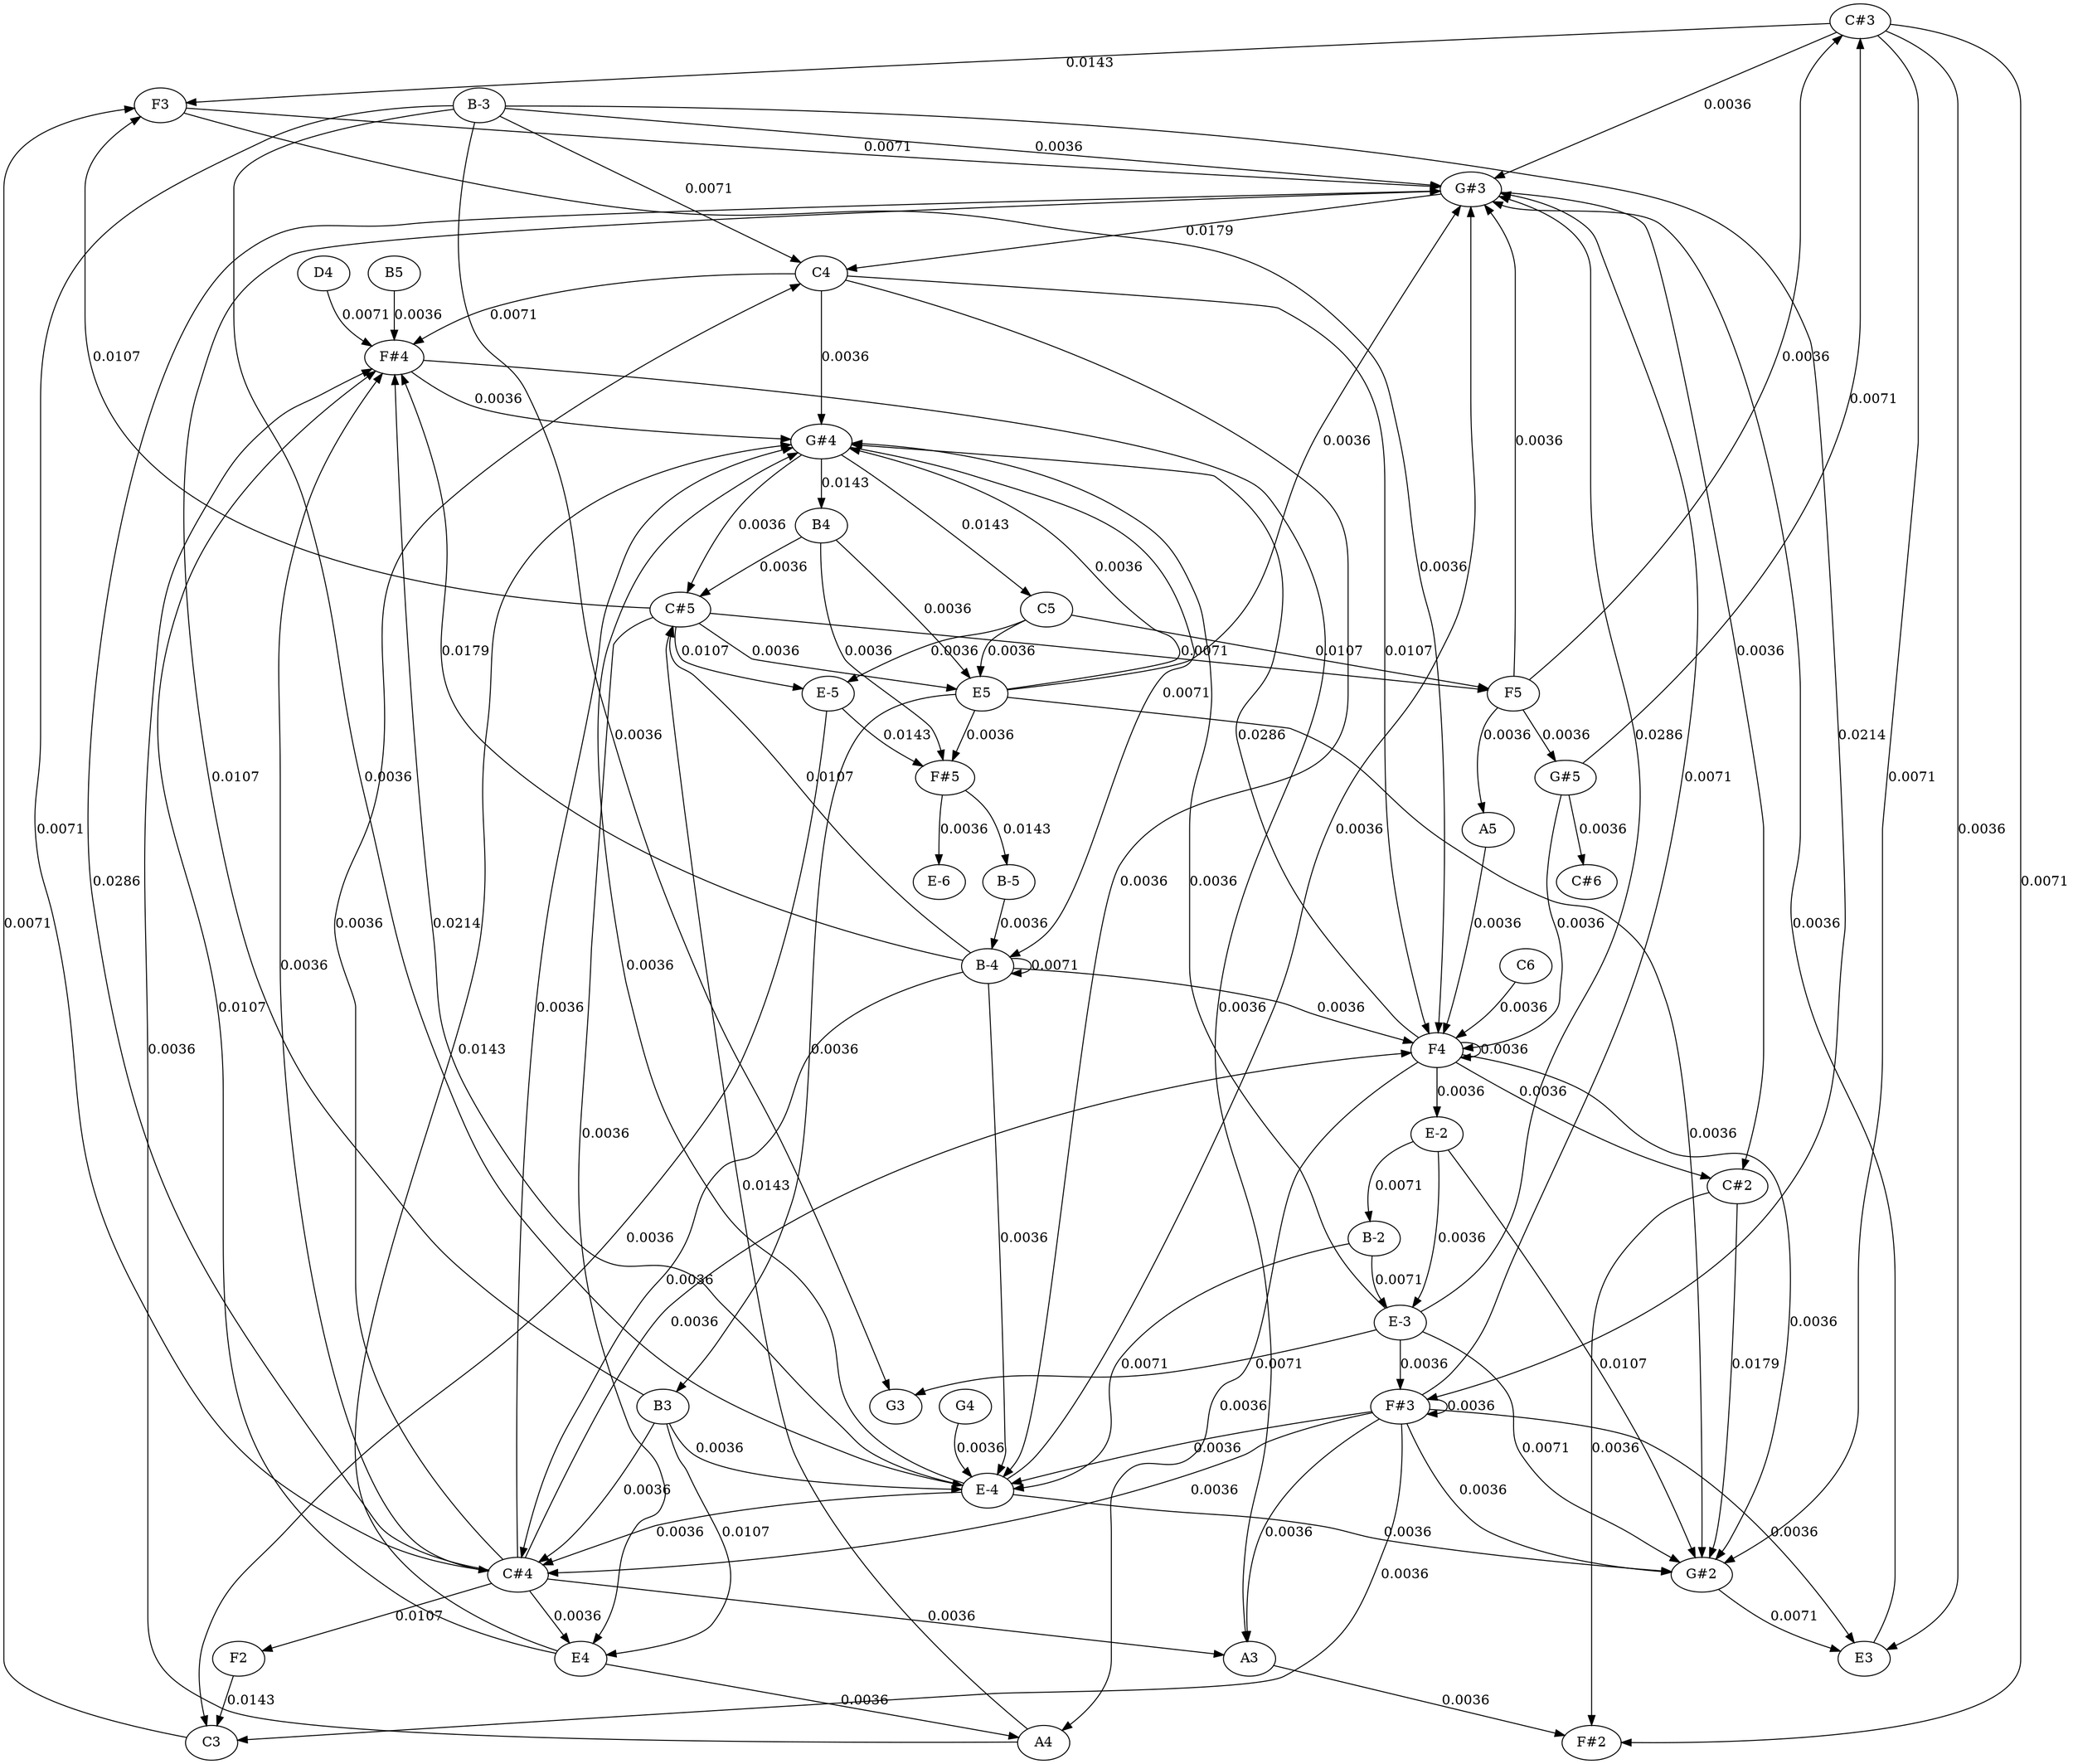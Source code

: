 strict graph {
	graph [bb="0,0,2201.5,2034"];
	node [label="\N"];
	edge [arrowtype=normal,
		dir=forward
	];
	A3	 [height="0.5",
		pos="1776,198",
		width="0.75"];
	"F#2"	 [height="0.5",
		pos="2046,108",
		width="0.75"];
	A3 -- "F#2"	 [label="0.0036",
		lp="1955.2,153",
		pos="e,2022.1,116.79 1800,189.19 1848.2,173.47 1957.1,137.97 2012.4,119.95"];
	A4	 [height="0.5",
		pos="101,108",
		width="0.75"];
	"C#5"	 [height="0.5",
		pos="506,1296",
		width="0.75187"];
	A4 -- "C#5"	 [label="0.0143",
		lp="192.25,693",
		pos="e,479.4,1292.4 89.215,124.26 77.416,141.1 61,169.48 61,197 61,424 61,424 61,424 61,523.73 115.36,536.47 150,630 151.59,634.3 342.62\
,1256.9 346,1260 363.72,1276.3 427.89,1286.3 469.38,1291.3"];
	"F#4"	 [height="0.5",
		pos="902,1566",
		width="0.75"];
	A4 -- "F#4"	 [label="0.0036",
		lp="42.25,828",
		pos="e,874.87,1565.1 80.14,119.92 56.141,134.16 20,161.49 20,197 20,784 20,784 20,784 20,912.44 70.476,1240.1 137,1350 189.35,1436.5 \
231.75,1433.9 313,1494 336.19,1511.2 339.68,1520.7 367,1530 459.37,1561.3 759,1564.8 864.68,1565.1"];
	F5	 [height="0.5",
		pos="997,1206",
		width="0.75"];
	"C#5" -- F5	 [label="0.0071",
		lp="949.25,1251",
		pos="e,977.34,1218.5 530.14,1287.5 542.28,1284 557.29,1280.2 571,1278 706.43,1256.5 745.82,1292.6 879,1260 911.02,1252.2 945.11,1235.9\
 968.37,1223.4"];
	E4	 [height="0.5",
		pos="187,198",
		width="0.75"];
	"C#5" -- E4	 [label="0.0036",
		lp="257.25,738",
		pos="e,201.75,213.41 489.71,1281.4 483.06,1275.3 475.62,1267.8 470,1260 452.75,1236.2 238,813.42 238,784 238,784 238,784 238,287 238,\
261.96 222.35,237.66 208.39,220.96"];
	E5	 [height="0.5",
		pos="593,1206",
		width="0.75"];
	"C#5" -- E5	 [label="0.0036",
		lp="560.25,1251",
		pos="e,572.63,1217.9 514.44,1278.5 520.65,1267.3 529.85,1252.8 540.5,1242 547.4,1235 555.9,1228.6 564.04,1223.3"];
	F3	 [height="0.5",
		pos="1261,18",
		width="0.75"];
	"C#5" -- F3	 [label="0.0107",
		lp="519.25,648",
		pos="e,1234,19.129 505.62,1277.7 504.29,1216.3 500,1004.2 500,829 500,829 500,829 500,692 500,612.17 476,593.83 476,514 476,514 476,514\
 476,107 476,30.754 1068.4,20.57 1224,19.21"];
	"E-5"	 [height="0.5",
		pos="689,1206",
		width="0.75"];
	"C#5" -- "E-5"	 [label="0.0107",
		lp="638.25,1251",
		pos="e,668,1217.8 528.01,1285.3 543.46,1278.4 564.58,1268.8 583,1260 608.77,1247.7 637.74,1233.2 658.88,1222.4"];
	"F#4" -- A3	 [label="0.0036",
		lp="1657.2,873",
		pos="e,1784.2,215.41 926.87,1558.5 940.93,1555.1 958.86,1550.9 975,1548 1036.1,1537 1529,1539.1 1529,1477 1529,1477 1529,1477 1529,1205\
 1529,1133.4 1507.3,1112.8 1527,1044 1550.3,962.43 1587.3,956.43 1628,882 1649.7,842.28 1803,559.28 1803,514 1803,514 1803,514 1803\
,287 1803,265.36 1795.4,241.99 1788.3,224.77"];
	"G#4"	 [height="0.5",
		pos="866,1476",
		width="0.75927"];
	"F#4" -- "G#4"	 [label="0.0036",
		lp="907.25,1521",
		pos="e,872.74,1493.5 895.23,1548.4 890,1535.7 882.66,1517.7 876.65,1503"];
	A5	 [height="0.5",
		pos="847,1062",
		width="0.75"];
	F5 -- A5	 [label="0.0036",
		lp="953.25,1161",
		pos="e,856.87,1078.8 974.81,1195.4 961.97,1189.2 945.95,1180.4 933.5,1170 904.56,1145.8 878.39,1110.7 862.6,1087.4"];
	"G#3"	 [height="0.5",
		pos="1437,1746",
		width="0.75927"];
	F5 -- "G#3"	 [label="0.0036",
		lp="1340.2,1476",
		pos="e,1415.4,1734.9 1018.5,1216.9 1072.3,1242.6 1213.3,1317.1 1287,1422 1321.6,1471.3 1317.3,1491.1 1337,1548 1361.5,1619 1340.6,1649.5\
 1385,1710 1390.7,1717.8 1398.7,1724.4 1406.8,1729.7"];
	"C#3"	 [height="0.5",
		pos="2010,1008",
		width="0.75187"];
	F5 -- "C#3"	 [label="0.0036",
		lp="1593.2,1116",
		pos="e,1982.7,1008.5 1024,1204.5 1124.6,1202.3 1473.3,1193.1 1517,1170 1553,1151 1542.1,1123.9 1573.5,1098 1614.1,1064.5 1628.5,1059 \
1679,1044 1782.1,1013.3 1910.4,1008.7 1972.6,1008.5"];
	"G#5"	 [height="0.5",
		pos="959,1116",
		width="0.75927"];
	F5 -- "G#5"	 [label="0.0036",
		lp="1003.2,1161",
		pos="e,967.21,1133.3 990.7,1188.2 986.68,1177.7 981.26,1164 976,1152 974.64,1148.9 973.16,1145.7 971.66,1142.5"];
	E4 -- A4	 [label="0.0036",
		lp="171.25,153",
		pos="e,115.22,123.55 172.8,182.47 159.11,168.46 138.2,147.07 122.47,130.97"];
	E4 -- "F#4"	 [label="0.0107",
		lp="110.25,873",
		pos="e,875.07,1564.5 165.25,208.97 139.19,222.57 99,249.62 99,287 99,424 99,424 99,424 99,483.35 87,497.65 87,557 87,829 87,829 87,829\
 87,987.75 230.72,1387 348,1494 373.55,1517.3 383.72,1520.6 417,1530 501.14,1553.9 766.8,1562 865.02,1564.3"];
	E4 -- "G#4"	 [label="0.0143",
		lp="171.25,828",
		pos="e,838.64,1474 172.54,213.46 157.77,229.83 137,258.01 137,287 137,469 137,469 137,469 137,658.6 149.76,1156.3 255,1314 286.05,1360.5\
 294.39,1376.3 343,1404 426.33,1451.5 723.03,1468.8 828.47,1473.5"];
	E5 -- "G#4"	 [label="0.0036",
		lp="489.25,1341",
		pos="e,838.74,1474.4 567.91,1213 538.1,1221.6 489.91,1240.8 470,1278 454.52,1306.9 464.09,1338.3 469.5,1350 485.05,1383.6 500.47,1386.3\
 533,1404 630.58,1457.2 764.47,1470.6 828.68,1473.9"];
	"G#2"	 [height="0.5",
		pos="1864,1926",
		width="0.75927"];
	E5 -- "G#2"	 [label="0.0036",
		lp="221.25,1566",
		pos="e,1836.5,1924.4 566.58,1211 542.5,1215.5 506.71,1224.7 480,1242 395.86,1296.6 13.841,1487 250,1620 610.42,1823 768.75,1702.3 1146\
,1872 1159.5,1878.1 1159.9,1885.5 1174,1890 1236.1,1910 1691.2,1921.3 1826.3,1924.2"];
	E5 -- "G#3"	 [label="0.0036",
		lp="1164.2,1476",
		pos="e,1414.6,1735.4 617.17,1214.1 628.09,1217.2 641.16,1220.9 653,1224 686.16,1232.7 696.47,1228.5 728,1242 741.61,1247.8 742.78,1253.4\
 756,1260 776.36,1270.2 783.4,1268.3 804,1278 1049.9,1394.2 1101.2,1451.3 1299,1638 1331.7,1668.8 1333.9,1683.3 1370,1710 1380.8\
,1718 1393.7,1725.2 1405.2,1730.9"];
	B3	 [height="0.5",
		pos="682,468",
		width="0.75"];
	E5 -- B3	 [label="0.0036",
		lp="694.25,828",
		pos="e,685.11,486.13 596.7,1188 614.67,1105 692,745.11 692,694 692,694 692,694 692,557 692,536.5 689.29,513.48 686.69,496.13"];
	"F#5"	 [height="0.5",
		pos="713,1116",
		width="0.75"];
	E5 -- "F#5"	 [label="0.0036",
		lp="676.25,1161",
		pos="e,693.21,1128.3 608.42,1191.1 620.99,1180 639.38,1164.4 656.5,1152 665.34,1145.6 675.36,1139.2 684.47,1133.6"];
	F4	 [height="0.5",
		pos="389,828",
		width="0.75"];
	F3 -- F4	 [label="0.0036",
		lp="408.25,423",
		pos="e,389,809.8 1233.7,19.264 1102.1,20.662 536.07,28.143 462,54 424.15,67.215 389,66.906 389,107 389,739 389,739 389,739 389,759.37\
 389,782.39 389,799.78"];
	F3 -- "G#3"	 [label="0.0071",
		lp="2115.2,873",
		pos="e,1464.4,1744.4 1288.2,18.858 1434.5,18.444 2122,21.071 2122,107 2122,334 2122,334 2122,334 2122,488.7 2128.8,895.3 2046,1026 1988.8\
,1116.4 1906.8,1067.7 1841,1152 1812.9,1188 1810,1204.3 1810,1250 1810,1657 1810,1657 1810,1657 1810,1725.5 1569,1740.7 1474.4,1744.1"];
	C3	 [height="0.5",
		pos="1261,108",
		width="0.75"];
	"E-5" -- C3	 [label="0.0036",
		lp="624.25,648",
		pos="e,1233.8,109.65 665.5,1196.9 653.24,1191.3 639.32,1182.7 632,1170 599.97,1114.6 629.68,1090 628,1026 626.11,954 626.89,935.96 624\
,864 622.39,823.97 622.41,813.92 619,774 609.1,658.1 589,630.32 589,514 589,514 589,514 589,197 589,132.5 1082.1,113.93 1223.5,109.93"];
	"E-5" -- "F#5"	 [label="0.0143",
		lp="723.25,1161",
		pos="e,708.39,1133.9 693.63,1188 697.05,1175.5 701.77,1158.2 705.7,1143.8"];
	"G#4" -- "C#5"	 [label="0.0036",
		lp="626.25,1386",
		pos="e,507.28,1314.2 839.74,1470.4 791.91,1461.6 688.01,1439.7 606.5,1404 564.98,1385.8 546.9,1386.5 520,1350 514.48,1342.5 511.13,1333\
 509.11,1324.1"];
	"B-4"	 [height="0.5",
		pos="716,918",
		width="0.75"];
	"G#4" -- "B-4"	 [label="0.0071",
		lp="871.25,1206",
		pos="e,739.82,926.89 867.35,1457.9 868.83,1436.8 870.76,1399.7 869,1368 865.88,1311.7 865.33,1297.4 855,1242 848.93,1209.5 799.31,980.13\
 779,954 771.34,944.14 760.08,936.65 749.19,931.18"];
	B4	 [height="0.5",
		pos="681,1386",
		width="0.75"];
	"G#4" -- B4	 [label="0.0143",
		lp="799.25,1431",
		pos="e,700.67,1398.4 842.57,1466.3 825,1459.6 800.47,1449.8 779.5,1440 755.48,1428.7 729.04,1414.4 709.61,1403.5"];
	C5	 [height="0.5",
		pos="768,1296",
		width="0.75"];
	"G#4" -- C5	 [label="0.0143",
		lp="846.25,1386",
		pos="e,776.92,1313.2 857.13,1458.9 840.05,1427.9 802.46,1359.6 781.97,1322.4"];
	A5 -- F4	 [label="0.0036",
		lp="847.25,963",
		pos="e,415.92,829.81 843.43,1044.1 834.84,1003.8 813.35,904.99 808,900 752.79,848.51 518.09,833.97 426.15,830.21"];
	F4 -- A4	 [label="0.0036",
		lp="341.25,468",
		pos="e,126.23,114.97 370.69,814.39 350.85,799.08 322,771.26 322,739 322,739 322,739 322,467 322,379.04 341.15,349.26 303,270 286.64,236.01\
 215.83,158.9 194,144 176.45,132.02 154.25,123.46 135.95,117.81"];
	F4 -- "G#4"	 [label="0.0286",
		lp="238.25,1161",
		pos="e,838.45,1474.1 375.41,843.9 324.51,901.59 152.64,1114.3 246,1260 334.45,1398 409.01,1399.9 568,1440 659.78,1463.1 771.39,1471.1\
 828.45,1473.7"];
	F4 -- F4	 [label="0.0036",
		lp="453.25,828",
		pos="e,413.53,819.88 413.53,836.12 424.51,836.89 434,834.19 434,828 434,823.84 429.72,821.26 423.57,820.24"];
	"E-2"	 [height="0.5",
		pos="1464,738",
		width="0.75"];
	F4 -- "E-2"	 [label="0.0036",
		lp="1042.2,783",
		pos="e,1437.4,741.18 415.84,824.8 561.73,812.86 1258.9,755.79 1427.3,742"];
	"C#2"	 [height="0.5",
		pos="1304,2016",
		width="0.75187"];
	F4 -- "C#2"	 [label="0.0036",
		lp="19.25,1431",
		pos="e,1276.8,2014.6 363.14,833.65 299.41,846.47 133.63,888.36 46,990 -5.035,1049.2 1,1081.8 1,1160 1,1297 1,1297 1,1297 1,1356.1 0,1370.9\
 0,1430 0,1927 0,1927 0,1927 0,1992.3 1053.6,2011.3 1266.7,2014.5"];
	F4 -- "G#2"	 [label="0.0036",
		lp="71.25,1386",
		pos="e,1836.7,1925.2 370.55,841.57 341.1,861.62 281.62,902.03 231,936 147.68,991.91 43,960.66 43,1061 43,1252 43,1252 43,1252 43,1351.2\
 54,1375.8 54,1475 54,1837 54,1837 54,1837 54,1929.1 1567.9,1926.3 1826.6,1925.2"];
	"E-2" -- "G#2"	 [label="0.0107",
		lp="1906.2,1341",
		pos="e,1864.7,1908 1482.9,750.94 1545.9,791.78 1752.1,932.53 1867,1098 1881.7,1119.2 1883.3,1126.7 1888,1152 1895,1189.3 1870.9,1765.1\
 1865.2,1897.9"];
	"B-2"	 [height="0.5",
		pos="1411,648",
		width="0.75"];
	"E-2" -- "B-2"	 [label="0.0071",
		lp="1441.2,693",
		pos="e,1411.5,666.29 1444.4,725.27 1436.1,719.32 1427.1,711.35 1421.5,702 1416.9,694.33 1414.3,685.03 1412.8,676.37"];
	"E-3"	 [height="0.5",
		pos="1541,558",
		width="0.75"];
	"E-2" -- "E-3"	 [label="0.0036",
		lp="1508.2,648",
		pos="e,1527.3,573.62 1465.7,720 1468.4,698.29 1474.7,659.96 1488.5,630 1496.7,612.24 1509.7,594.55 1520.8,581.27"];
	"C#2" -- "F#2"	 [label="0.0036",
		lp="2182.2,1062",
		pos="e,2057.4,124.66 1331.2,2015.2 1479,2015.9 2180,2014.5 2180,1927 2180,1927 2180,1927 2180,1520 2180,1152.7 2151,1061.3 2151,694 2151\
,694 2151,694 2151,512 2151,427.47 2084,418.53 2084,334 2084,334 2084,334 2084,197 2084,174.11 2073,150.42 2062.9,133.39"];
	"C#2" -- "G#2"	 [label="0.0179",
		lp="1654.2,1971",
		pos="e,1837.5,1931.2 1330.3,2010.9 1421.1,1996.6 1722.2,1949.3 1827.3,1932.8"];
	E3	 [height="0.5",
		pos="2006,1836",
		width="0.75"];
	"G#2" -- E3	 [label="0.0071",
		lp="2002.2,1881",
		pos="e,1996.8,1853.4 1890,1920.3 1911.6,1915.5 1942.4,1906.2 1965,1890 1975.4,1882.5 1984.4,1871.7 1991.3,1861.8"];
	"B-2" -- "E-3"	 [label="0.0071",
		lp="1448.2,603",
		pos="e,1513.8,560.56 1412.6,629.57 1414.6,618.04 1419,603.37 1428.5,594 1448.5,574.3 1479.5,565.67 1503.8,561.89"];
	"E-4"	 [height="0.5",
		pos="1083,378",
		width="0.75"];
	"B-2" -- "E-4"	 [label="0.0071",
		lp="1350.2,513",
		pos="e,1108.7,384.04 1402.6,630.57 1378.6,585.84 1305,462.06 1203,414 1175.9,401.21 1143,392.03 1118.6,386.29"];
	"E-3" -- "G#4"	 [label="0.0036",
		lp="1397.2,1008",
		pos="e,893,1472.9 1539.6,576.19 1537.7,597.46 1533.7,634.67 1527,666 1518.3,706.84 1516.4,717.58 1500,756 1478.4,806.72 1464.4,815.07\
 1439,864 1386,966.18 1376.9,993.8 1328,1098 1275.5,1209.8 1298,1262.3 1211,1350 1124.6,1437.1 972.9,1463.9 903.08,1471.8"];
	"E-3" -- "G#2"	 [label="0.0071",
		lp="1951.2,1251",
		pos="e,1874.1,1909.2 1558.5,571.96 1612.5,613.13 1778.1,747.24 1855,900 1913.1,1015.5 1945,1345.7 1945,1475 1945,1702 1945,1702 1945,\
1702 1945,1778.1 1902.8,1860.5 1879.4,1900.4"];
	"F#3"	 [height="0.5",
		pos="1692,468",
		width="0.75"];
	"E-3" -- "F#3"	 [label="0.0036",
		lp="1650.2,513",
		pos="e,1672.3,480.51 1560.7,545.5 1587,530.21 1633.5,503.11 1663.5,485.61"];
	"E-3" -- "G#3"	 [label="0.0286",
		lp="1494.2,1161",
		pos="e,1448.4,1729.3 1546.8,575.89 1548.5,581.57 1550.2,587.99 1551,594 1555.5,625.8 1549,634.14 1545,666 1525,826.29 1518,866.11 1495\
,1026 1486.4,1085.6 1475,1099.8 1475,1160 1475,1657 1475,1657 1475,1657 1475,1679.9 1464,1703.6 1453.9,1720.6"];
	G3	 [height="0.5",
		pos="1522,468",
		width="0.75"];
	"E-3" -- G3	 [label="0.0071",
		lp="1522.2,513",
		pos="e,1509.9,484.51 1522,545.02 1514.5,539.11 1506.6,531.25 1502.5,522 1498.4,512.82 1500.7,502.5 1505,493.42"];
	"E-4" -- "F#4"	 [label="0.0214",
		lp="1162.2,963",
		pos="e,918,1551.4 1080,396.07 1076.6,417.2 1072,454.28 1075,486 1084.8,591.37 1100.5,615.8 1119,720 1130.3,783.89 1137.6,799.34 1143,\
864 1146.3,903.86 1142.7,914 1142.5,954 1142.5,956.5 1142.4,1131.5 1142,1134 1120.5,1278.7 1103.1,1319 1021,1440 993.09,1481.1 951.4\
,1521.4 925.5,1544.7"];
	"E-4" -- "G#4"	 [label="0.0036",
		lp="1028.2,918",
		pos="e,876.15,1459.1 1057.9,385.05 1040.8,390.26 1018.8,399.32 1004,414 985.64,432.21 980,441.14 980,467 980,739 980,739 980,739 980,\
797.27 1065.5,1207.6 1040,1260 1034.3,1271.7 1026.1,1268.8 1017,1278 961.15,1334.4 907.48,1411.7 881.78,1450.5"];
	"E-4" -- "G#2"	 [label="0.0036",
		lp="893.25,1161",
		pos="e,1836.7,1923.9 1055.8,378.86 1000.6,380.15 881,391.64 881,467 881,964 881,964 881,964 881,1047.6 875.17,1068.4 873.5,1152 873.34\
,1160 870.2,1162.7 873.5,1170 878.5,1181 886.6,1178.4 894,1188 915.85,1216.3 907.25,1232.4 930,1260 1021.7,1371.3 1120.8,1329.9 \
1187,1458 1257.8,1595 1105,1735.5 1245,1800 1450.6,1894.7 1727.2,1918 1826.6,1923.4"];
	"E-4" -- "G#3"	 [label="0.0036",
		lp="1420.2,1062",
		pos="e,1425.6,1729.3 1108.1,385.13 1124.7,390.34 1146,399.37 1160,414 1207.8,463.84 1378.2,922.57 1393,990 1404.9,1044.3 1399,1059.4 \
1399,1115 1399,1657 1399,1657 1399,1657 1399,1679.9 1410,1703.6 1420.1,1720.6"];
	"C#4"	 [height="0.5",
		pos="1261,288",
		width="0.75187"];
	"E-4" -- "C#4"	 [label="0.0036",
		lp="1209.2,333",
		pos="e,1239.7,299.38 1104.2,366.4 1125.7,355.67 1159.9,338.63 1189.5,324 1202.9,317.37 1217.8,310.08 1230.5,303.88"];
	"F#3" -- A3	 [label="0.0036",
		lp="1758.2,333",
		pos="e,1771,215.72 1697.8,450.3 1699.8,444.52 1702,437.99 1704,432 1728.3,357.44 1755.1,268.79 1768.1,225.48"];
	"F#3" -- "G#2"	 [label="0.0036",
		lp="2123.2,1206",
		pos="e,1891.4,1925.2 1719.1,468.95 1753.5,470.12 1813.2,476.39 1855,504 1936.7,557.98 2079.4,770.68 2109,864 2153.2,1003.2 2067,1373.9\
 2067,1520 2067,1837 2067,1837 2067,1837 2067,1908.4 1960,1922.5 1901.4,1924.9"];
	"F#3" -- "E-4"	 [label="0.0036",
		lp="1462.2,423",
		pos="e,1109.1,382.77 1665.8,463.22 1569,449.23 1230.9,400.37 1119.2,384.23"];
	"F#3" -- "F#3"	 [label="0.0036",
		lp="1756.2,468",
		pos="e,1716.5,459.88 1716.5,476.12 1727.5,476.89 1737,474.19 1737,468 1737,463.84 1732.7,461.26 1726.6,460.24"];
	"F#3" -- "G#3"	 [label="0.0071",
		lp="1685.2,1116",
		pos="e,1464.4,1743.7 1694.2,486.29 1701.1,541.32 1722.2,717.45 1729,864 1732.9,946.94 1698.1,963.19 1679,1044 1639,1213.2 1615,1256.1\
 1615,1430 1615,1657 1615,1657 1615,1657 1615,1719.1 1526.9,1737.4 1474.7,1742.8"];
	"F#3" -- "C#4"	 [label="0.0036",
		lp="1657.2,378",
		pos="e,1288.1,288.93 1679.7,451.76 1668.4,437.56 1651.4,415.69 1637.5,396 1615.6,364.87 1623.4,343.96 1591,324 1542.7,294.3 1373.7,289.58\
 1298.1,288.98"];
	"F#3" -- C3	 [label="0.0036",
		lp="1677.2,288",
		pos="e,1287.6,112.14 1691.2,449.78 1688.2,406.29 1674,291.42 1607,234 1514,154.34 1366.2,123.88 1297.9,113.62"];
	"F#3" -- E3	 [label="0.0036",
		lp="1986.2,1161",
		pos="e,1999,1818.5 1719,469.72 1749.4,471.79 1799,479.09 1833,504 1848.1,515.09 1848.4,522.46 1855,540 1876.3,596.51 1983,1238 1983,1295\
 1983,1747 1983,1747 1983,1747 1983,1768.4 1989.4,1791.8 1995.5,1809.1"];
	"G#3" -- "C#2"	 [label="0.0036",
		lp="1393.2,1881",
		pos="e,1312.1,1998.6 1428.8,1763.5 1406.3,1808.8 1343.5,1935.3 1316.6,1989.7"];
	C4	 [height="0.5",
		pos="1097,1656",
		width="0.75"];
	"G#3" -- C4	 [label="0.0179",
		lp="1290.2,1701",
		pos="e,1122.1,1663.4 1410.8,1740.7 1377.7,1735.1 1319.3,1724.1 1270.5,1710 1248.4,1703.6 1243.9,1699.1 1222,1692 1191.9,1682.2 1157.1\
,1672.6 1131.9,1666"];
	"C#4" -- A3	 [label="0.0036",
		lp="1584.2,243",
		pos="e,1750.1,203.43 1286.9,282.58 1371.8,268.07 1642,221.89 1740,205.14"];
	"C#4" -- "F#4"	 [label="0.0036",
		lp="1244.2,918",
		pos="e,923.06,1554.7 1266.8,305.64 1272.4,323.17 1280,351.68 1280,377 1280,514 1280,514 1280,514 1280,681.12 1173,1181.4 1118,1314 1072.9\
,1422.7 1061.6,1462.8 965,1530 954.67,1537.2 942.74,1544.1 932.05,1549.9"];
	"C#4" -- E4	 [label="0.0036",
		lp="840.25,243",
		pos="e,214.04,201.22 1234.2,284.8 1088.6,272.87 393.4,215.91 224.19,202.05"];
	"C#4" -- "G#4"	 [label="0.0036",
		lp="1120.2,873",
		pos="e,883.28,1462 1254.3,305.52 1231.5,362.2 1156.6,554.43 1119,720 1104.7,782.93 1104.6,799.61 1100.5,864 1092.8,983.76 1124.3,1015.9\
 1103,1134 1092.4,1192.8 1084.8,1207.6 1056,1260 1006.2,1350.5 983.61,1368.6 909,1440 903.46,1445.3 897.19,1450.7 891.2,1455.6"];
	"C#4" -- F4	 [label="0.0036",
		lp="546.25,558",
		pos="e,395.82,810.58 1233.7,289.45 1129.8,291.33 761.98,299.65 716,324 563.73,404.62 566.98,482.46 478,630 459.49,660.69 419.06,755.23\
 399.72,801.27"];
	"C#4" -- "G#3"	 [label="0.0286",
		lp="1466.2,1008",
		pos="e,1437,1727.8 1281.1,300.37 1312,319.24 1370,360.34 1391,414 1426,503.66 1378.9,533.82 1375,630 1374.4,645.99 1372.5,650.2 1375,\
666 1389.4,757.36 1424.6,772.64 1439,864 1459.5,993.95 1437,1028.4 1437,1160 1437,1657 1437,1657 1437,1657 1437,1677.4 1437,1700.4\
 1437,1717.8"];
	"C#4" -- C4	 [label="0.0036",
		lp="1381.2,963",
		pos="e,1105.4,1638.6 1274.7,303.91 1279.7,309.85 1285,316.95 1289,324 1299.5,342.56 1351.3,483.03 1355,504 1356.4,511.88 1357.5,514.39\
 1355,522 1352,531.39 1345,530.61 1342,540 1324.8,593.28 1340.9,610.01 1342,666 1345.2,826.07 1374.6,867.1 1355,1026 1338.7,1158.7\
 1337.5,1199.8 1268,1314 1224.8,1384.9 1185.5,1383.4 1149,1458 1116.6,1524.3 1136.5,1550.1 1113,1620 1112,1623 1110.8,1626.1 1109.5\
,1629.1"];
	F2	 [height="0.5",
		pos="1261,198",
		width="0.75"];
	"C#4" -- F2	 [label="0.0107",
		lp="1280.2,243",
		pos="e,1261,216.05 1261,269.61 1261,257.24 1261,240.37 1261,226.22"];
	"B-3"	 [height="0.5",
		pos="1642,1836",
		width="0.75"];
	"B-3" -- "E-4"	 [label="0.0036",
		lp="1117.2,1116",
		pos="e,1076.7,395.86 1615.4,1832.5 1546.8,1824.5 1364.7,1792.5 1299,1674 1251.8,1588.8 1289,1551.6 1262,1458 1196.6,1231.2 1067,1200 \
1067,964 1067,964 1067,964 1067,827 1067,659.44 1067.8,617.53 1071,450 1071.3,434 1069.4,429.79 1072,414 1072.5,411.27 1073.1,408.45\
 1073.8,405.66"];
	"B-3" -- "F#3"	 [label="0.0214",
		lp="1865.2,1161",
		pos="e,1718.3,472.43 1669.1,1834.7 1699.3,1832.9 1748.1,1825.9 1780,1800 1849,1744 1848,1700.9 1848,1612 1848,1612 1848,1612 1848,1205\
 1848,1189.4 1846.2,1185.6 1845.5,1170 1841.2,1078.5 1841,1055.6 1841,964 1841,964 1841,964 1841,557 1841,504.85 1772.5,482.96 1728.4\
,474.27"];
	"B-3" -- "G#3"	 [label="0.0036",
		lp="1577.2,1791",
		pos="e,1459.3,1756.6 1619.7,1825.4 1583.2,1809.7 1510.6,1778.6 1468.7,1760.6"];
	"B-3" -- G3	 [label="0.0036",
		lp="1781.2,1161",
		pos="e,1547.7,473.61 1668.3,1831.6 1690.4,1827.6 1721.5,1818.8 1742,1800 1761.1,1782.5 1766,1772.9 1766,1747 1766,1747 1766,1747 1766\
,1250 1766,1211 1744.7,938.58 1739,900 1736.6,883.79 1736.7,879.36 1731,864 1702.5,787.39 1671.9,778.81 1644,702 1613.3,617.54 1659.8\
,573.68 1603,504 1591.6,490.03 1573.6,481.51 1557.5,476.38"];
	"B-3" -- "C#4"	 [label="0.0071",
		lp="1724.2,1062",
		pos="e,1285.3,296.71 1663.3,1824.9 1688.7,1811.2 1728,1784 1728,1747 1728,1747 1728,1747 1728,1205 1728,1054.7 1654.5,1029.9 1628,882\
 1598.4,716.63 1730.3,634.07 1624,504 1532.5,392.12 1366.4,324.99 1295.1,300.08"];
	"B-3" -- C4	 [label="0.0071",
		lp="1235.2,1746",
		pos="e,1110.7,1672 1615.1,1834.3 1542.5,1832 1344.4,1823.8 1284,1800 1215,1772.8 1149.9,1712.3 1117.8,1679.4"];
	C4 -- "F#4"	 [label="0.0071",
		lp="997.25,1611",
		pos="e,918.11,1580.7 1071.4,1650.1 1046.6,1644.7 1008.3,1634.8 977.5,1620 959.22,1611.2 940.54,1598.1 926.33,1587.2"];
	C4 -- "G#4"	 [label="0.0036",
		lp="1038.2,1566",
		pos="e,887.4,1487.3 1082.2,1640.5 1054.1,1613.3 990.31,1553.6 930,1512 919.52,1504.8 907.4,1497.8 896.55,1492"];
	C4 -- F4	 [label="0.0107",
		lp="286.25,1251",
		pos="e,407.71,841.03 1070.5,1651.9 1024.7,1646.4 927.49,1634.2 846,1620 621.09,1580.8 497.26,1666.8 348,1494 276,1410.7 284.87,1368.6\
 266.5,1260 253.18,1181.3 399.83,1012.7 422,936 430.9,905.18 439.88,893.38 427,864 424.35,857.96 420.09,852.51 415.37,847.8"];
	C4 -- "E-4"	 [label="0.0036",
		lp="1252.2,1008",
		pos="e,1106.3,387.25 1097.2,1637.8 1098,1603 1102,1522.5 1121,1458 1148.6,1364.2 1193.1,1354.8 1217,1260 1252.3,1120.3 1227.9,1080.1 \
1231,936 1231.3,920 1232.4,915.93 1231,900 1228.5,872.66 1157.7,436.53 1142,414 1135.4,404.5 1125.3,397.16 1115.3,391.72"];
	F2 -- C3	 [label="0.0143",
		lp="1280.2,153",
		pos="e,1261,126.05 1261,179.61 1261,167.24 1261,150.37 1261,136.22"];
	C3 -- F3	 [label="0.0071",
		lp="1280.2,63",
		pos="e,1261,36.05 1261,89.614 1261,77.24 1261,60.369 1261,46.22"];
	E3 -- "G#3"	 [label="0.0036",
		lp="1792.2,1791",
		pos="e,1463.4,1751.1 1979.7,1830.9 1887.6,1816.7 1579.4,1769 1473.3,1752.6"];
	"B-4" -- "C#5"	 [label="0.0107",
		lp="598.25,1116",
		pos="e,510.81,1278.2 698.99,932.21 682.77,945.47 658.43,967.16 642,990 575.36,1082.6 530.8,1213.1 513.76,1268.5"];
	"B-4" -- "F#4"	 [label="0.0179",
		lp="373.25,1251",
		pos="e,875.1,1563.6 695.18,929.8 682.93,936.38 667.3,945.2 654,954 599.3,990.22 587.15,1001.7 537,1044 445.28,1121.3 392.64,1128.6 353.5\
,1242 345.81,1264.3 352,1271.4 352,1295 352,1477 352,1477 352,1477 352,1529.1 741.63,1555.8 865.01,1563"];
	"B-4" -- F4	 [label="0.0036",
		lp="554.25,873",
		pos="e,411.32,838.39 689.85,913.29 654.31,907.96 588.94,897.06 534.5,882 494.63,870.97 450.13,854.05 420.96,842.31"];
	"B-4" -- "E-4"	 [label="0.0036",
		lp="833.25,648",
		pos="e,1055.8,378.19 739.22,908.16 768.2,895.45 814,869.02 814,829 814,829 814,829 814,467 814,433.69 837.35,429.18 867,414 924.45,384.6\
 1000.8,378.81 1045.6,378.24"];
	"B-4" -- "C#4"	 [label="0.0036",
		lp="779.25,603",
		pos="e,1234.1,290.85 728.96,901.93 741.94,885.25 760,857.01 760,829 760,829 760,829 760,377 760,329.9 1107.9,300.19 1223.9,291.59"];
	"B-4" -- "B-4"	 [label="0.0071",
		lp="780.25,918",
		pos="e,740.53,909.88 740.53,926.12 751.51,926.89 761,924.19 761,918 761,913.84 756.72,911.26 750.57,910.24"];
	"B-5"	 [height="0.5",
		pos="750,1008",
		width="0.75"];
	"B-5" -- "B-4"	 [label="0.0036",
		lp="756.25,963",
		pos="e,722.48,935.78 743.6,990.45 738.7,977.75 731.83,959.96 726.17,945.32"];
	B3 -- E4	 [label="0.0107",
		lp="325.25,333",
		pos="e,210.04,207.67 654.61,467.05 586.97,466.7 414.13,462.72 367,432 281.74,376.43 325.11,304.79 252,234 242.65,224.95 230.49,217.57\
 219.22,211.96"];
	B3 -- "E-4"	 [label="0.0036",
		lp="781.25,423",
		pos="e,1055.8,380.3 697.78,453.1 712.98,440.58 737.18,422.83 761.5,414 812.93,395.33 972.42,384.8 1045.6,380.84"];
	B3 -- "G#3"	 [label="0.0107",
		lp="281.25,1116",
		pos="e,1410.1,1742.4 678.82,485.96 672.31,520.19 656.67,599.88 640,666 627.78,714.48 605.52,840.93 577,882 462.53,1046.9 333.09,989.71\
 215,1152 163.07,1223.4 151,1251.7 151,1340 151,1522 151,1522 151,1522 151,1551.5 151.89,1565.6 175,1584 224.49,1623.4 1196.5,1721.3\
 1399.9,1741.4"];
	B3 -- "C#4"	 [label="0.0036",
		lp="727.25,378",
		pos="e,1234,289.78 683.03,449.94 685.02,427.84 690.8,388.73 707.5,360 719.27,339.75 724.51,333.33 746,324 789.5,305.1 1113.2,293.53 1223.9\
,290.09"];
	B4 -- "C#5"	 [label="0.0036",
		lp="560.25,1341",
		pos="e,512.76,1313.5 653.99,1384.1 623.77,1381.8 574.59,1374.3 540.5,1350 530.81,1343.1 523.14,1332.5 517.52,1322.7"];
	B4 -- E5	 [label="0.0036",
		lp="653.25,1296",
		pos="e,596.26,1224.1 669.94,1369.6 653.99,1346.7 624.53,1301.9 607,1260 603.55,1251.8 600.75,1242.4 598.58,1233.9"];
	B4 -- "F#5"	 [label="0.0036",
		lp="832.25,1251",
		pos="e,728.52,1130.8 705.96,1378.7 735.4,1369.8 782.98,1350.4 804,1314 839.53,1252.5 773.33,1174.7 736,1138"];
	"F#5" -- "B-5"	 [label="0.0143",
		lp="756.25,1062",
		pos="e,744.19,1025.6 718.94,1098 724.86,1081 734.02,1054.8 740.86,1035.2"];
	"E-6"	 [height="0.5",
		pos="678,1008",
		width="0.75"];
	"F#5" -- "E-6"	 [label="0.0036",
		lp="704.25,1062",
		pos="e,676.83,1026 698.04,1100.6 692.86,1094.7 687.58,1087.5 684.5,1080 678.89,1066.3 677.11,1049.8 676.8,1036.2"];
	B5	 [height="0.5",
		pos="833,1656",
		width="0.75"];
	B5 -- "F#4"	 [label="0.0036",
		lp="881.25,1611",
		pos="e,884.15,1580.1 840.06,1638.3 845.12,1627.4 852.61,1613.1 861.5,1602 865.87,1596.5 871.18,1591.3 876.48,1586.5"];
	"C#3" -- "F#2"	 [label="0.0071",
		lp="2065.2,558",
		pos="e,2046,126.2 2013.3,990.11 2022.2,943.29 2046,807.77 2046,694 2046,694 2046,694 2046,197 2046,176.63 2046,153.61 2046,136.22"];
	"C#3" -- F3	 [label="0.0143",
		lp="2010.2,513",
		pos="e,1288.3,19.364 1998.2,991.74 1986.4,974.9 1970,946.52 1970,919 1970,919 1970,919 1970,782 1970,702.34 1991,683.66 1991,604 1991\
,604 1991,604 1991,107 1991,36.488 1447.2,22.139 1298.3,19.532"];
	"C#3" -- "G#2"	 [label="0.0071",
		lp="2132.2,1476",
		pos="e,1891.4,1923.4 2021,1024.8 2024.6,1030.6 2028.4,1037.4 2031,1044 2063.1,1125.6 2113,1342.3 2113,1430 2113,1837 2113,1837 2113,1837\
 2113,1864.5 2103.8,1874.6 2081,1890 2052.4,1909.3 1955.8,1918.8 1901.6,1922.7"];
	"C#3" -- "G#3"	 [label="0.0036",
		lp="1680.2,1386",
		pos="e,1464.2,1742.8 1985.9,1016.5 1945.8,1029.6 1863.3,1059 1801,1098 1770,1117.4 1763.4,1124.8 1739,1152 1653.4,1247.6 1661,1301.7 \
1661,1430 1661,1657 1661,1657 1661,1657 1661,1684.5 1651.6,1694.4 1629,1710 1604.4,1726.9 1522.8,1737.1 1474.3,1741.8"];
	"C#3" -- E3	 [label="0.0036",
		lp="2040.2,1431",
		pos="e,2010.7,1817.9 2012.9,1026.2 2016.1,1047.1 2021,1083.5 2021,1115 2021,1747 2021,1747 2021,1747 2021,1767.7 2016.9,1790.7 2013,1808"];
	C5 -- F5	 [label="0.0107",
		lp="1017.2,1251",
		pos="e,999.21,1224.1 795.12,1294.6 848.06,1293.1 962.32,1286.9 989,1260 995.67,1253.3 998.3,1243.5 999.05,1234.2"];
	C5 -- E5	 [label="0.0036",
		lp="709.25,1251",
		pos="e,615.34,1216.3 744.97,1286.4 728.94,1280 707.33,1270.6 689.5,1260 678.19,1253.3 677.21,1248.9 666,1242 652.89,1234 637.65,1226.4\
 624.49,1220.4"];
	C5 -- "E-5"	 [label="0.0036",
		lp="763.25,1251",
		pos="e,706.19,1220.1 757.96,1278.9 750.79,1268 740.57,1253.5 730,1242 725.15,1236.7 719.53,1231.5 714.04,1226.7"];
	"G#5" -- F4	 [label="0.0036",
		lp="926.25,963",
		pos="e,416.03,830.03 955.31,1098.1 947.94,1067.1 929.1,1000.2 895,954 853.29,897.44 832.01,885.17 765,864 702.49,844.25 508.19,834 426.15\
,830.46"];
	"G#5" -- "C#3"	 [label="0.0071",
		lp="1567.2,1062",
		pos="e,1982.8,1008.7 984.04,1108.6 999.72,1104.8 1020.4,1100.4 1039,1098 1216.4,1075.3 1265.2,1113 1441,1080 1490.1,1070.8 1498.5,1054\
 1547.5,1044 1702.9,1012.4 1893,1008.7 1972.4,1008.7"];
	"C#6"	 [height="0.5",
		pos="974,1008",
		width="0.75187"];
	"G#5" -- "C#6"	 [label="0.0036",
		lp="988.25,1062",
		pos="e,971.6,1026 961.41,1098 963.77,1081.3 967.41,1055.6 970.17,1036.1"];
	C6	 [height="0.5",
		pos="386,918",
		width="0.75"];
	C6 -- F4	 [label="0.0036",
		lp="407.25,873",
		pos="e,388.42,846.05 386.59,899.61 387.01,887.24 387.59,870.37 388.07,856.22"];
	D4	 [height="0.5",
		pos="905,1656",
		width="0.75"];
	D4 -- "F#4"	 [label="0.0071",
		lp="923.25,1611",
		pos="e,902.58,1584.1 904.41,1637.6 903.99,1625.2 903.41,1608.4 902.93,1594.2"];
	G4	 [height="0.5",
		pos="1111,468",
		width="0.75"];
	G4 -- "E-4"	 [label="0.0036",
		lp="1119.2,423",
		pos="e,1088.4,395.92 1105.6,450.03 1101.6,437.49 1096.1,420.17 1091.5,405.77"];
}
